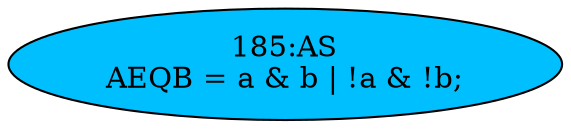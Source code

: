 strict digraph "" {
	node [label="\N"];
	"185:AS"	 [ast="<pyverilog.vparser.ast.Assign object at 0x7f14ceed8090>",
		def_var="['AEQB']",
		fillcolor=deepskyblue,
		label="185:AS
AEQB = a & b | !a & !b;",
		statements="[]",
		style=filled,
		typ=Assign,
		use_var="['a', 'b', 'a', 'b']"];
}
